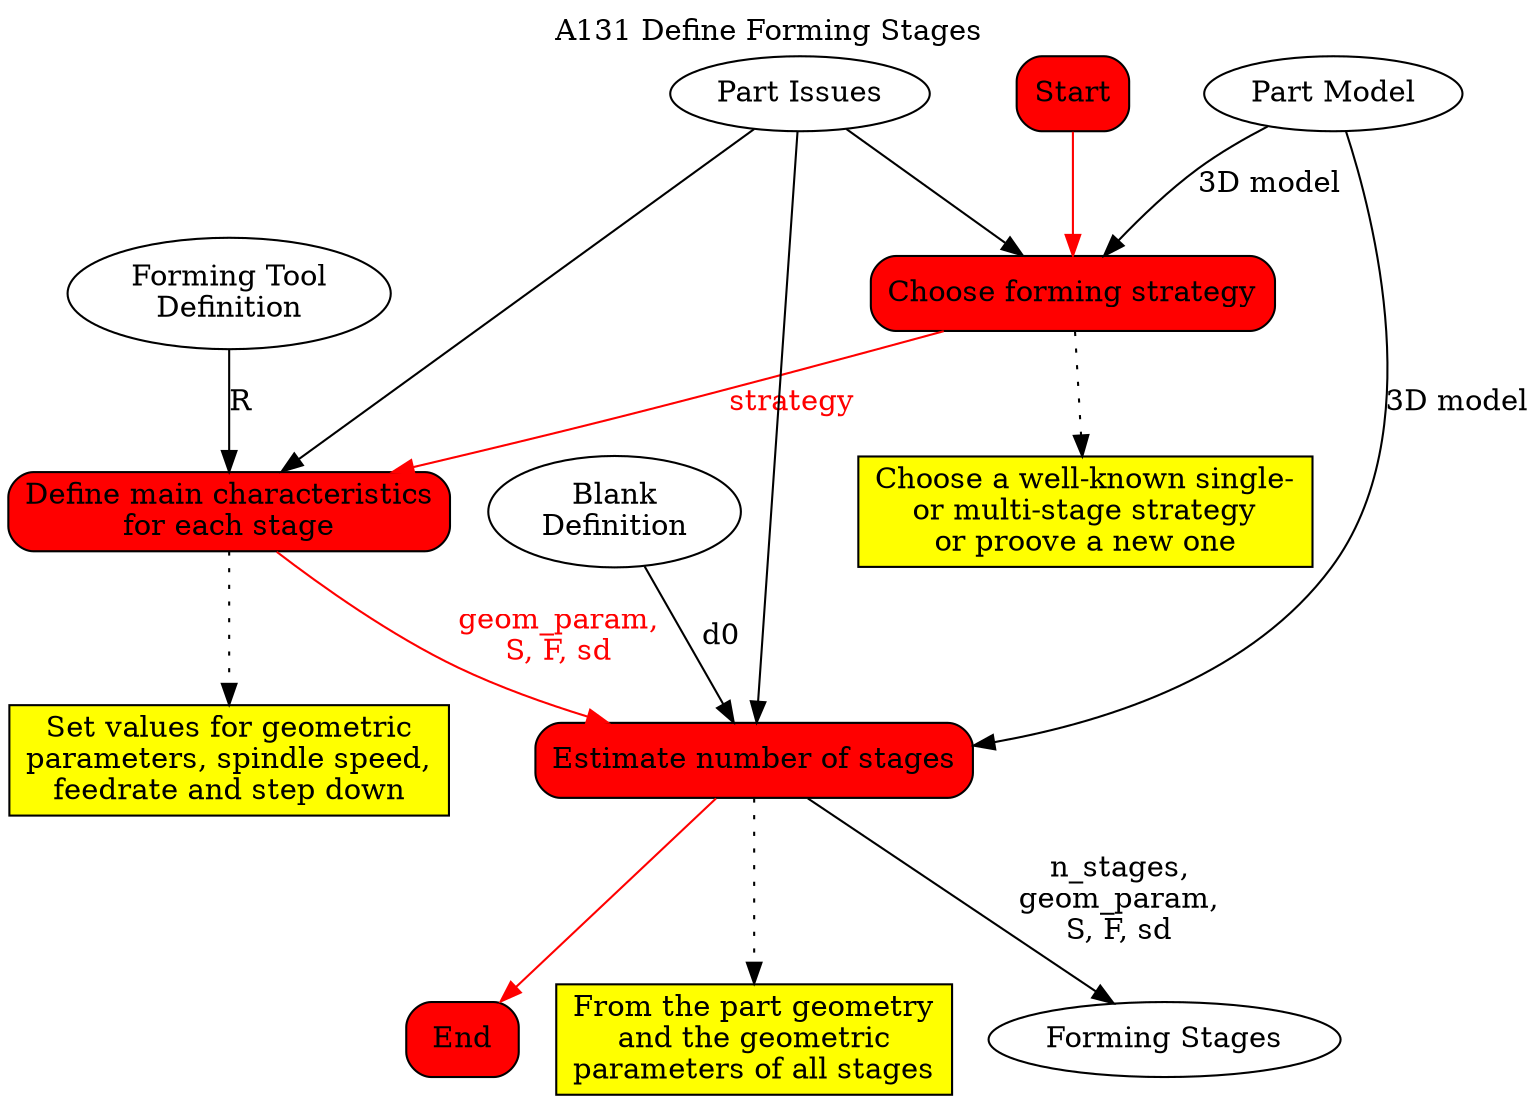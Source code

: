 digraph behaviourmodel {


# activity title
labelloc="t"
label="A131 Define Forming Stages"

# task definition
node [shape=box, style="filled, rounded", fillcolor=red, color=black]
Start
t1 [label="Choose forming strategy"]
t2 [label="Define main characteristics\nfor each stage"]
t3 [label="Estimate number of stages"]
End

# mechanisms
node [shape=box, style=filled, fillcolor=green, color=black]

# rules
node [shape=box, style=filled, fillcolor=yellow, color=black]
r1 [label="Choose a well-known single-\nor multi-stage strategy\nor proove a new one"]
r2 [label="Set values for geometric\nparameters, spindle speed,\nfeedrate and step down"]
r3 [label="From the part geometry\nand the geometric\nparameters of all stages"]

# task sequence
edge [dir=forward, color=red, fontcolor=red, style=solid]
Start -> t1
t1 -> t2 [label="strategy"]
t2 -> t3 [label="geom_param,\nS, F, sd"]
t3 -> End

# attaching mechanisms
edge [dir=forward, color=black]

# attaching rules
edge [dir=forward, color=black, fontcolor=black, style=dotted]
t1 -> r1
t2 -> r2
t3 -> r3


# input and output definition
node [shape=ellipse, style=filled, fillcolor=white, color=black]
issues [label="Part Issues"]
tool [label="Forming Tool\nDefinition"]
blank [label="Blank\nDefinition"]
part [label="Part Model"]
stages [label="Forming Stages"]

# attaching inputs and outputs
edge [dir=forward, color=black, style=solid]
issues -> {t1 t2 t3}
tool -> t2 [label="R"]
blank -> t3 [label="d0"]
part -> {t1 t3} [label="3D model"]
t3 -> stages [label="n_stages,\ngeom_param,\nS, F, sd"]


}

